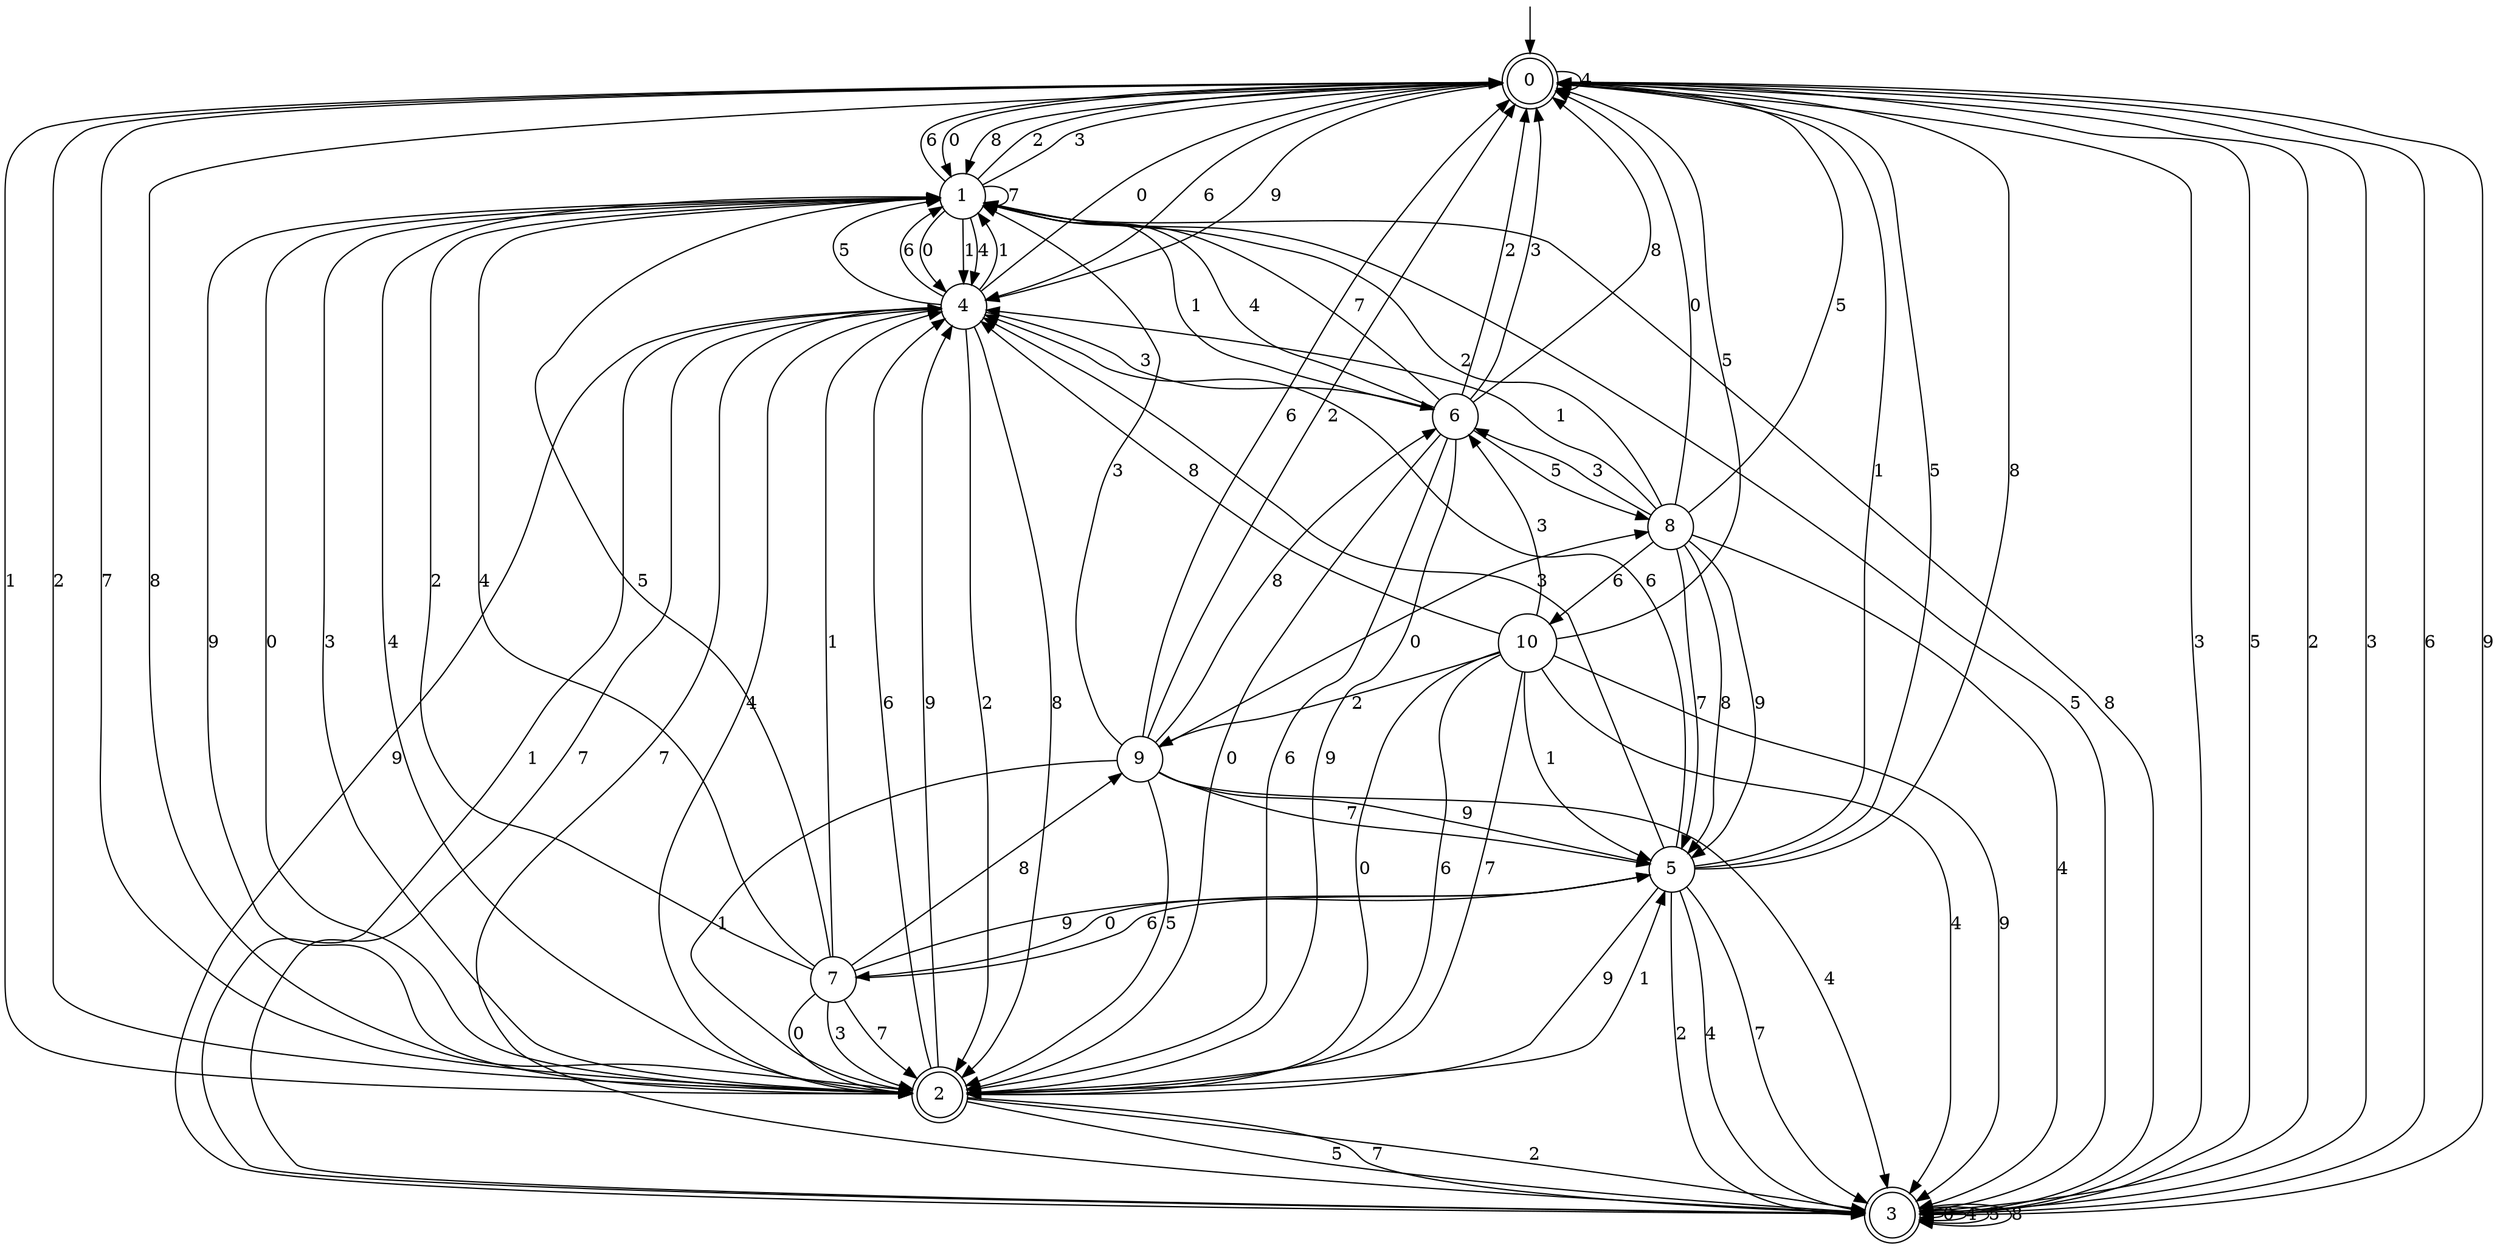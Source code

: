 digraph g {

	s0 [shape="doublecircle" label="0"];
	s1 [shape="circle" label="1"];
	s2 [shape="doublecircle" label="2"];
	s3 [shape="doublecircle" label="3"];
	s4 [shape="circle" label="4"];
	s5 [shape="circle" label="5"];
	s6 [shape="circle" label="6"];
	s7 [shape="circle" label="7"];
	s8 [shape="circle" label="8"];
	s9 [shape="circle" label="9"];
	s10 [shape="circle" label="10"];
	s0 -> s1 [label="0"];
	s0 -> s2 [label="1"];
	s0 -> s2 [label="2"];
	s0 -> s3 [label="3"];
	s0 -> s0 [label="4"];
	s0 -> s3 [label="5"];
	s0 -> s4 [label="6"];
	s0 -> s2 [label="7"];
	s0 -> s1 [label="8"];
	s0 -> s4 [label="9"];
	s1 -> s4 [label="0"];
	s1 -> s4 [label="1"];
	s1 -> s0 [label="2"];
	s1 -> s0 [label="3"];
	s1 -> s4 [label="4"];
	s1 -> s3 [label="5"];
	s1 -> s0 [label="6"];
	s1 -> s1 [label="7"];
	s1 -> s3 [label="8"];
	s1 -> s2 [label="9"];
	s2 -> s1 [label="0"];
	s2 -> s5 [label="1"];
	s2 -> s3 [label="2"];
	s2 -> s1 [label="3"];
	s2 -> s1 [label="4"];
	s2 -> s3 [label="5"];
	s2 -> s4 [label="6"];
	s2 -> s3 [label="7"];
	s2 -> s0 [label="8"];
	s2 -> s4 [label="9"];
	s3 -> s3 [label="0"];
	s3 -> s4 [label="1"];
	s3 -> s0 [label="2"];
	s3 -> s0 [label="3"];
	s3 -> s3 [label="4"];
	s3 -> s3 [label="5"];
	s3 -> s0 [label="6"];
	s3 -> s4 [label="7"];
	s3 -> s3 [label="8"];
	s3 -> s0 [label="9"];
	s4 -> s0 [label="0"];
	s4 -> s1 [label="1"];
	s4 -> s2 [label="2"];
	s4 -> s6 [label="3"];
	s4 -> s2 [label="4"];
	s4 -> s1 [label="5"];
	s4 -> s1 [label="6"];
	s4 -> s3 [label="7"];
	s4 -> s2 [label="8"];
	s4 -> s3 [label="9"];
	s5 -> s7 [label="0"];
	s5 -> s0 [label="1"];
	s5 -> s3 [label="2"];
	s5 -> s4 [label="3"];
	s5 -> s3 [label="4"];
	s5 -> s0 [label="5"];
	s5 -> s4 [label="6"];
	s5 -> s3 [label="7"];
	s5 -> s0 [label="8"];
	s5 -> s2 [label="9"];
	s6 -> s2 [label="0"];
	s6 -> s1 [label="1"];
	s6 -> s0 [label="2"];
	s6 -> s0 [label="3"];
	s6 -> s1 [label="4"];
	s6 -> s8 [label="5"];
	s6 -> s2 [label="6"];
	s6 -> s1 [label="7"];
	s6 -> s0 [label="8"];
	s6 -> s2 [label="9"];
	s7 -> s2 [label="0"];
	s7 -> s4 [label="1"];
	s7 -> s1 [label="2"];
	s7 -> s2 [label="3"];
	s7 -> s1 [label="4"];
	s7 -> s1 [label="5"];
	s7 -> s5 [label="6"];
	s7 -> s2 [label="7"];
	s7 -> s9 [label="8"];
	s7 -> s5 [label="9"];
	s8 -> s0 [label="0"];
	s8 -> s4 [label="1"];
	s8 -> s1 [label="2"];
	s8 -> s6 [label="3"];
	s8 -> s3 [label="4"];
	s8 -> s0 [label="5"];
	s8 -> s10 [label="6"];
	s8 -> s5 [label="7"];
	s8 -> s5 [label="8"];
	s8 -> s5 [label="9"];
	s9 -> s8 [label="0"];
	s9 -> s2 [label="1"];
	s9 -> s0 [label="2"];
	s9 -> s1 [label="3"];
	s9 -> s3 [label="4"];
	s9 -> s2 [label="5"];
	s9 -> s0 [label="6"];
	s9 -> s5 [label="7"];
	s9 -> s6 [label="8"];
	s9 -> s5 [label="9"];
	s10 -> s2 [label="0"];
	s10 -> s5 [label="1"];
	s10 -> s9 [label="2"];
	s10 -> s6 [label="3"];
	s10 -> s3 [label="4"];
	s10 -> s0 [label="5"];
	s10 -> s2 [label="6"];
	s10 -> s2 [label="7"];
	s10 -> s4 [label="8"];
	s10 -> s3 [label="9"];

__start0 [label="" shape="none" width="0" height="0"];
__start0 -> s0;

}

